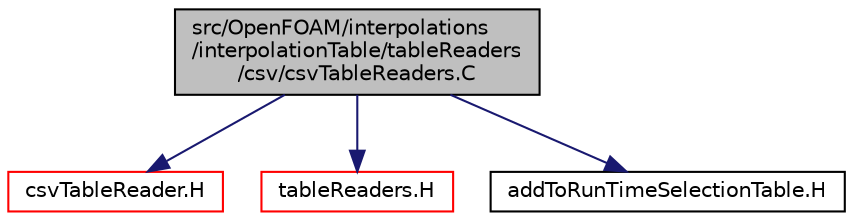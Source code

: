 digraph "src/OpenFOAM/interpolations/interpolationTable/tableReaders/csv/csvTableReaders.C"
{
  bgcolor="transparent";
  edge [fontname="Helvetica",fontsize="10",labelfontname="Helvetica",labelfontsize="10"];
  node [fontname="Helvetica",fontsize="10",shape=record];
  Node1 [label="src/OpenFOAM/interpolations\l/interpolationTable/tableReaders\l/csv/csvTableReaders.C",height=0.2,width=0.4,color="black", fillcolor="grey75", style="filled", fontcolor="black"];
  Node1 -> Node2 [color="midnightblue",fontsize="10",style="solid",fontname="Helvetica"];
  Node2 [label="csvTableReader.H",height=0.2,width=0.4,color="red",URL="$a08230.html"];
  Node1 -> Node3 [color="midnightblue",fontsize="10",style="solid",fontname="Helvetica"];
  Node3 [label="tableReaders.H",height=0.2,width=0.4,color="red",URL="$a08238.html"];
  Node1 -> Node4 [color="midnightblue",fontsize="10",style="solid",fontname="Helvetica"];
  Node4 [label="addToRunTimeSelectionTable.H",height=0.2,width=0.4,color="black",URL="$a07839.html",tooltip="Macros for easy insertion into run-time selection tables. "];
}
